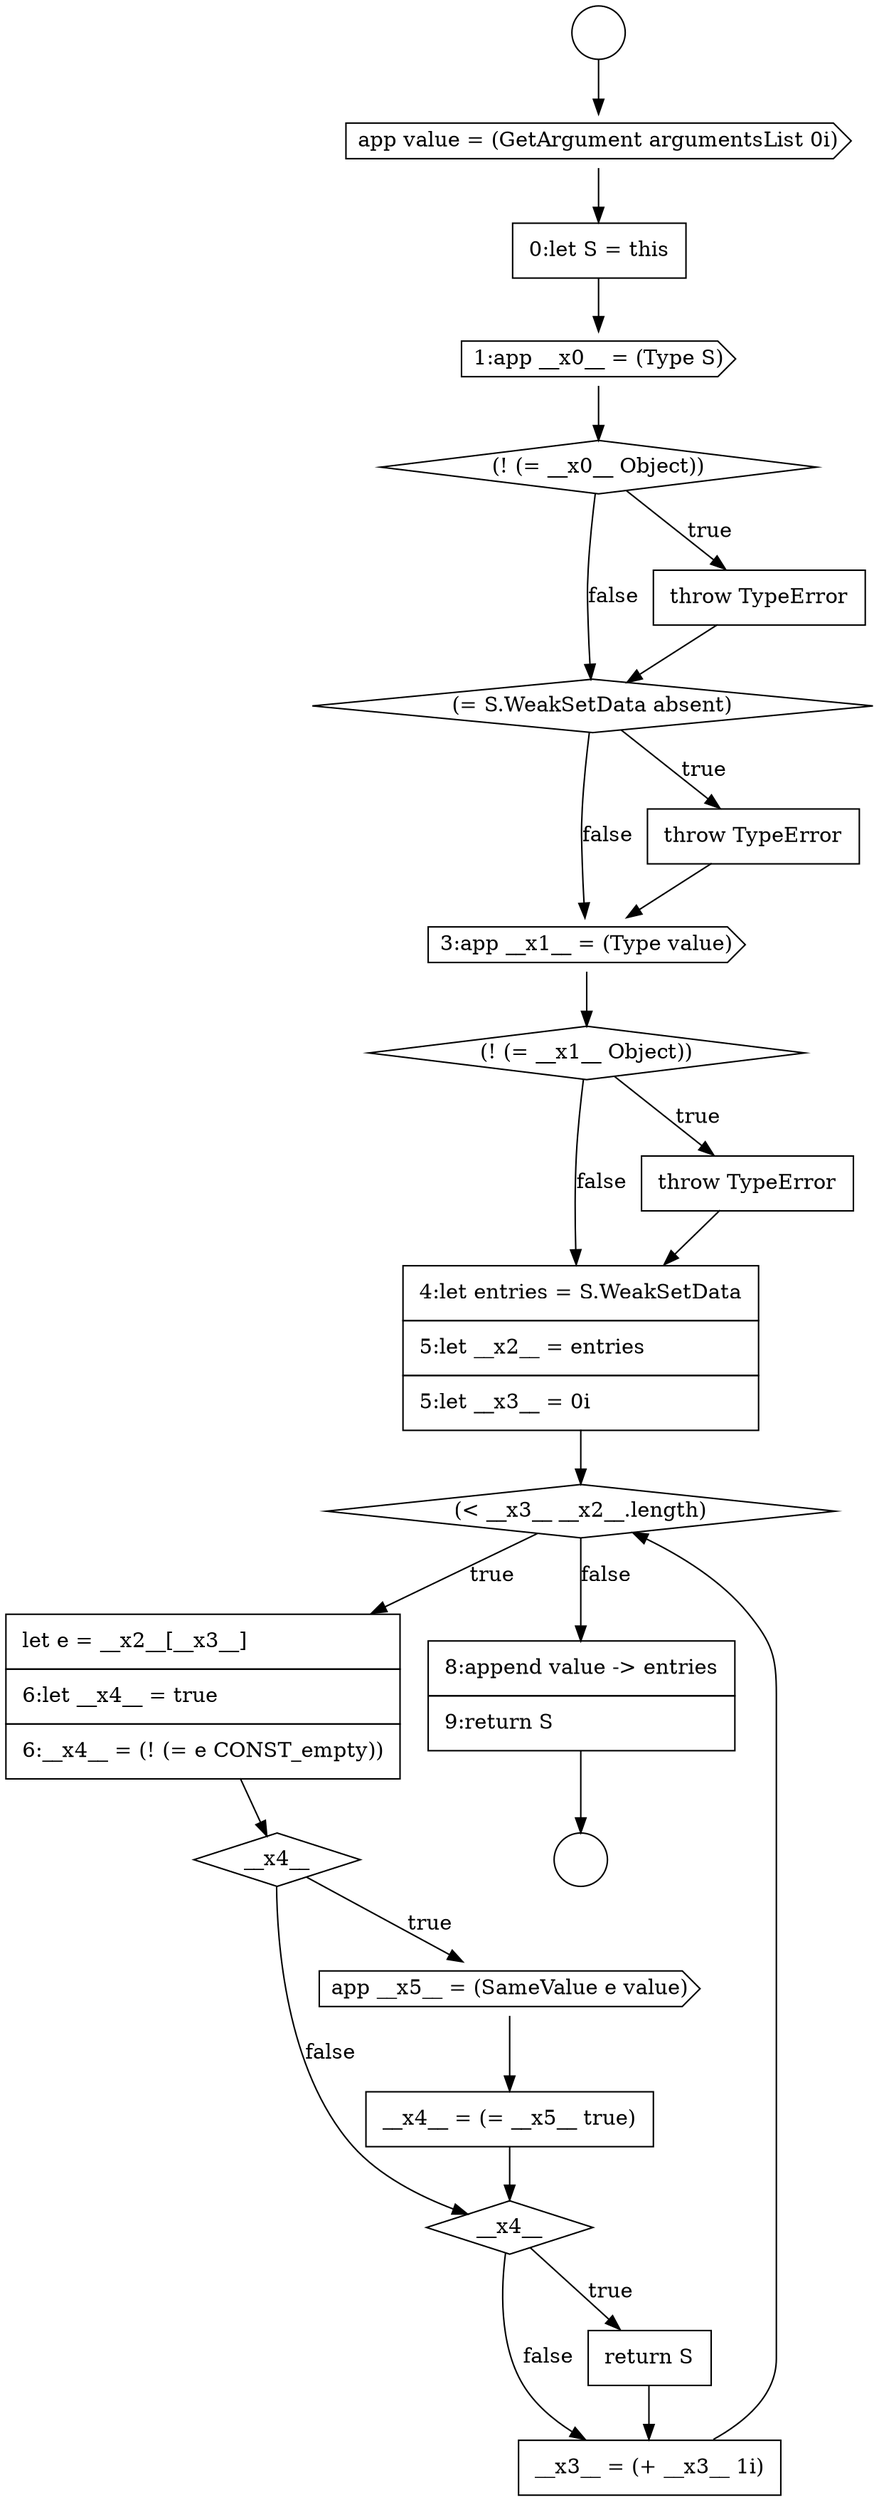 digraph {
  node15346 [shape=diamond, label=<<font color="black">(= S.WeakSetData absent)</font>> color="black" fillcolor="white" style=filled]
  node15357 [shape=diamond, label=<<font color="black">__x4__</font>> color="black" fillcolor="white" style=filled]
  node15342 [shape=none, margin=0, label=<<font color="black">
    <table border="0" cellborder="1" cellspacing="0" cellpadding="10">
      <tr><td align="left">0:let S = this</td></tr>
    </table>
  </font>> color="black" fillcolor="white" style=filled]
  node15353 [shape=none, margin=0, label=<<font color="black">
    <table border="0" cellborder="1" cellspacing="0" cellpadding="10">
      <tr><td align="left">let e = __x2__[__x3__]</td></tr>
      <tr><td align="left">6:let __x4__ = true</td></tr>
      <tr><td align="left">6:__x4__ = (! (= e CONST_empty))</td></tr>
    </table>
  </font>> color="black" fillcolor="white" style=filled]
  node15345 [shape=none, margin=0, label=<<font color="black">
    <table border="0" cellborder="1" cellspacing="0" cellpadding="10">
      <tr><td align="left">throw TypeError</td></tr>
    </table>
  </font>> color="black" fillcolor="white" style=filled]
  node15348 [shape=cds, label=<<font color="black">3:app __x1__ = (Type value)</font>> color="black" fillcolor="white" style=filled]
  node15352 [shape=diamond, label=<<font color="black">(&lt; __x3__ __x2__.length)</font>> color="black" fillcolor="white" style=filled]
  node15340 [shape=circle label=" " color="black" fillcolor="white" style=filled]
  node15355 [shape=cds, label=<<font color="black">app __x5__ = (SameValue e value)</font>> color="black" fillcolor="white" style=filled]
  node15347 [shape=none, margin=0, label=<<font color="black">
    <table border="0" cellborder="1" cellspacing="0" cellpadding="10">
      <tr><td align="left">throw TypeError</td></tr>
    </table>
  </font>> color="black" fillcolor="white" style=filled]
  node15351 [shape=none, margin=0, label=<<font color="black">
    <table border="0" cellborder="1" cellspacing="0" cellpadding="10">
      <tr><td align="left">4:let entries = S.WeakSetData</td></tr>
      <tr><td align="left">5:let __x2__ = entries</td></tr>
      <tr><td align="left">5:let __x3__ = 0i</td></tr>
    </table>
  </font>> color="black" fillcolor="white" style=filled]
  node15356 [shape=none, margin=0, label=<<font color="black">
    <table border="0" cellborder="1" cellspacing="0" cellpadding="10">
      <tr><td align="left">__x4__ = (= __x5__ true)</td></tr>
    </table>
  </font>> color="black" fillcolor="white" style=filled]
  node15359 [shape=none, margin=0, label=<<font color="black">
    <table border="0" cellborder="1" cellspacing="0" cellpadding="10">
      <tr><td align="left">__x3__ = (+ __x3__ 1i)</td></tr>
    </table>
  </font>> color="black" fillcolor="white" style=filled]
  node15350 [shape=none, margin=0, label=<<font color="black">
    <table border="0" cellborder="1" cellspacing="0" cellpadding="10">
      <tr><td align="left">throw TypeError</td></tr>
    </table>
  </font>> color="black" fillcolor="white" style=filled]
  node15360 [shape=none, margin=0, label=<<font color="black">
    <table border="0" cellborder="1" cellspacing="0" cellpadding="10">
      <tr><td align="left">8:append value -&gt; entries</td></tr>
      <tr><td align="left">9:return S</td></tr>
    </table>
  </font>> color="black" fillcolor="white" style=filled]
  node15343 [shape=cds, label=<<font color="black">1:app __x0__ = (Type S)</font>> color="black" fillcolor="white" style=filled]
  node15339 [shape=circle label=" " color="black" fillcolor="white" style=filled]
  node15354 [shape=diamond, label=<<font color="black">__x4__</font>> color="black" fillcolor="white" style=filled]
  node15349 [shape=diamond, label=<<font color="black">(! (= __x1__ Object))</font>> color="black" fillcolor="white" style=filled]
  node15344 [shape=diamond, label=<<font color="black">(! (= __x0__ Object))</font>> color="black" fillcolor="white" style=filled]
  node15341 [shape=cds, label=<<font color="black">app value = (GetArgument argumentsList 0i)</font>> color="black" fillcolor="white" style=filled]
  node15358 [shape=none, margin=0, label=<<font color="black">
    <table border="0" cellborder="1" cellspacing="0" cellpadding="10">
      <tr><td align="left">return S</td></tr>
    </table>
  </font>> color="black" fillcolor="white" style=filled]
  node15360 -> node15340 [ color="black"]
  node15344 -> node15345 [label=<<font color="black">true</font>> color="black"]
  node15344 -> node15346 [label=<<font color="black">false</font>> color="black"]
  node15355 -> node15356 [ color="black"]
  node15341 -> node15342 [ color="black"]
  node15339 -> node15341 [ color="black"]
  node15346 -> node15347 [label=<<font color="black">true</font>> color="black"]
  node15346 -> node15348 [label=<<font color="black">false</font>> color="black"]
  node15354 -> node15355 [label=<<font color="black">true</font>> color="black"]
  node15354 -> node15357 [label=<<font color="black">false</font>> color="black"]
  node15356 -> node15357 [ color="black"]
  node15357 -> node15358 [label=<<font color="black">true</font>> color="black"]
  node15357 -> node15359 [label=<<font color="black">false</font>> color="black"]
  node15359 -> node15352 [ color="black"]
  node15352 -> node15353 [label=<<font color="black">true</font>> color="black"]
  node15352 -> node15360 [label=<<font color="black">false</font>> color="black"]
  node15345 -> node15346 [ color="black"]
  node15351 -> node15352 [ color="black"]
  node15342 -> node15343 [ color="black"]
  node15358 -> node15359 [ color="black"]
  node15348 -> node15349 [ color="black"]
  node15353 -> node15354 [ color="black"]
  node15343 -> node15344 [ color="black"]
  node15349 -> node15350 [label=<<font color="black">true</font>> color="black"]
  node15349 -> node15351 [label=<<font color="black">false</font>> color="black"]
  node15350 -> node15351 [ color="black"]
  node15347 -> node15348 [ color="black"]
}
